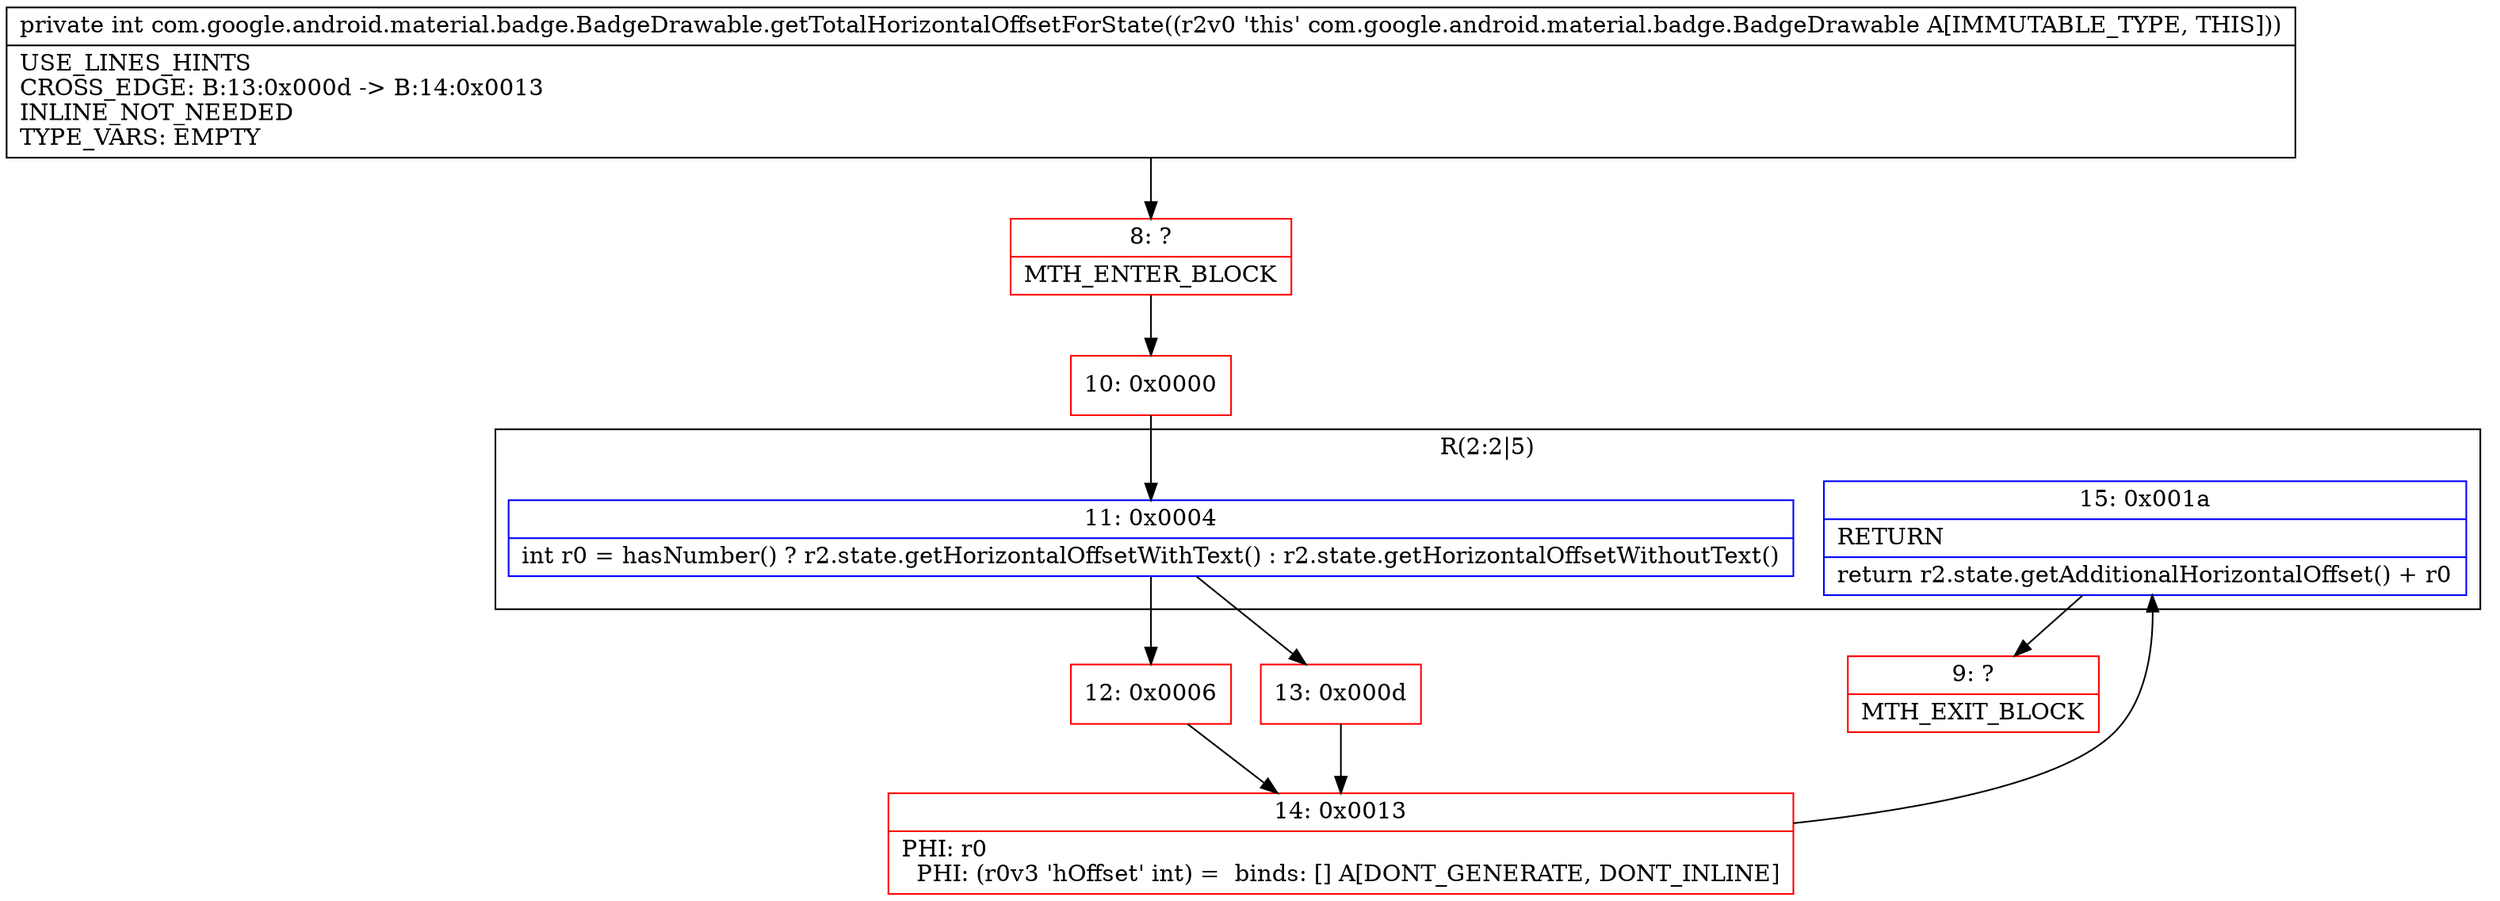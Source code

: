 digraph "CFG forcom.google.android.material.badge.BadgeDrawable.getTotalHorizontalOffsetForState()I" {
subgraph cluster_Region_1947211024 {
label = "R(2:2|5)";
node [shape=record,color=blue];
Node_11 [shape=record,label="{11\:\ 0x0004|int r0 = hasNumber() ? r2.state.getHorizontalOffsetWithText() : r2.state.getHorizontalOffsetWithoutText()\l}"];
Node_15 [shape=record,label="{15\:\ 0x001a|RETURN\l|return r2.state.getAdditionalHorizontalOffset() + r0\l}"];
}
Node_8 [shape=record,color=red,label="{8\:\ ?|MTH_ENTER_BLOCK\l}"];
Node_10 [shape=record,color=red,label="{10\:\ 0x0000}"];
Node_12 [shape=record,color=red,label="{12\:\ 0x0006}"];
Node_14 [shape=record,color=red,label="{14\:\ 0x0013|PHI: r0 \l  PHI: (r0v3 'hOffset' int) =  binds: [] A[DONT_GENERATE, DONT_INLINE]\l}"];
Node_9 [shape=record,color=red,label="{9\:\ ?|MTH_EXIT_BLOCK\l}"];
Node_13 [shape=record,color=red,label="{13\:\ 0x000d}"];
MethodNode[shape=record,label="{private int com.google.android.material.badge.BadgeDrawable.getTotalHorizontalOffsetForState((r2v0 'this' com.google.android.material.badge.BadgeDrawable A[IMMUTABLE_TYPE, THIS]))  | USE_LINES_HINTS\lCROSS_EDGE: B:13:0x000d \-\> B:14:0x0013\lINLINE_NOT_NEEDED\lTYPE_VARS: EMPTY\l}"];
MethodNode -> Node_8;Node_11 -> Node_12;
Node_11 -> Node_13;
Node_15 -> Node_9;
Node_8 -> Node_10;
Node_10 -> Node_11;
Node_12 -> Node_14;
Node_14 -> Node_15;
Node_13 -> Node_14;
}


